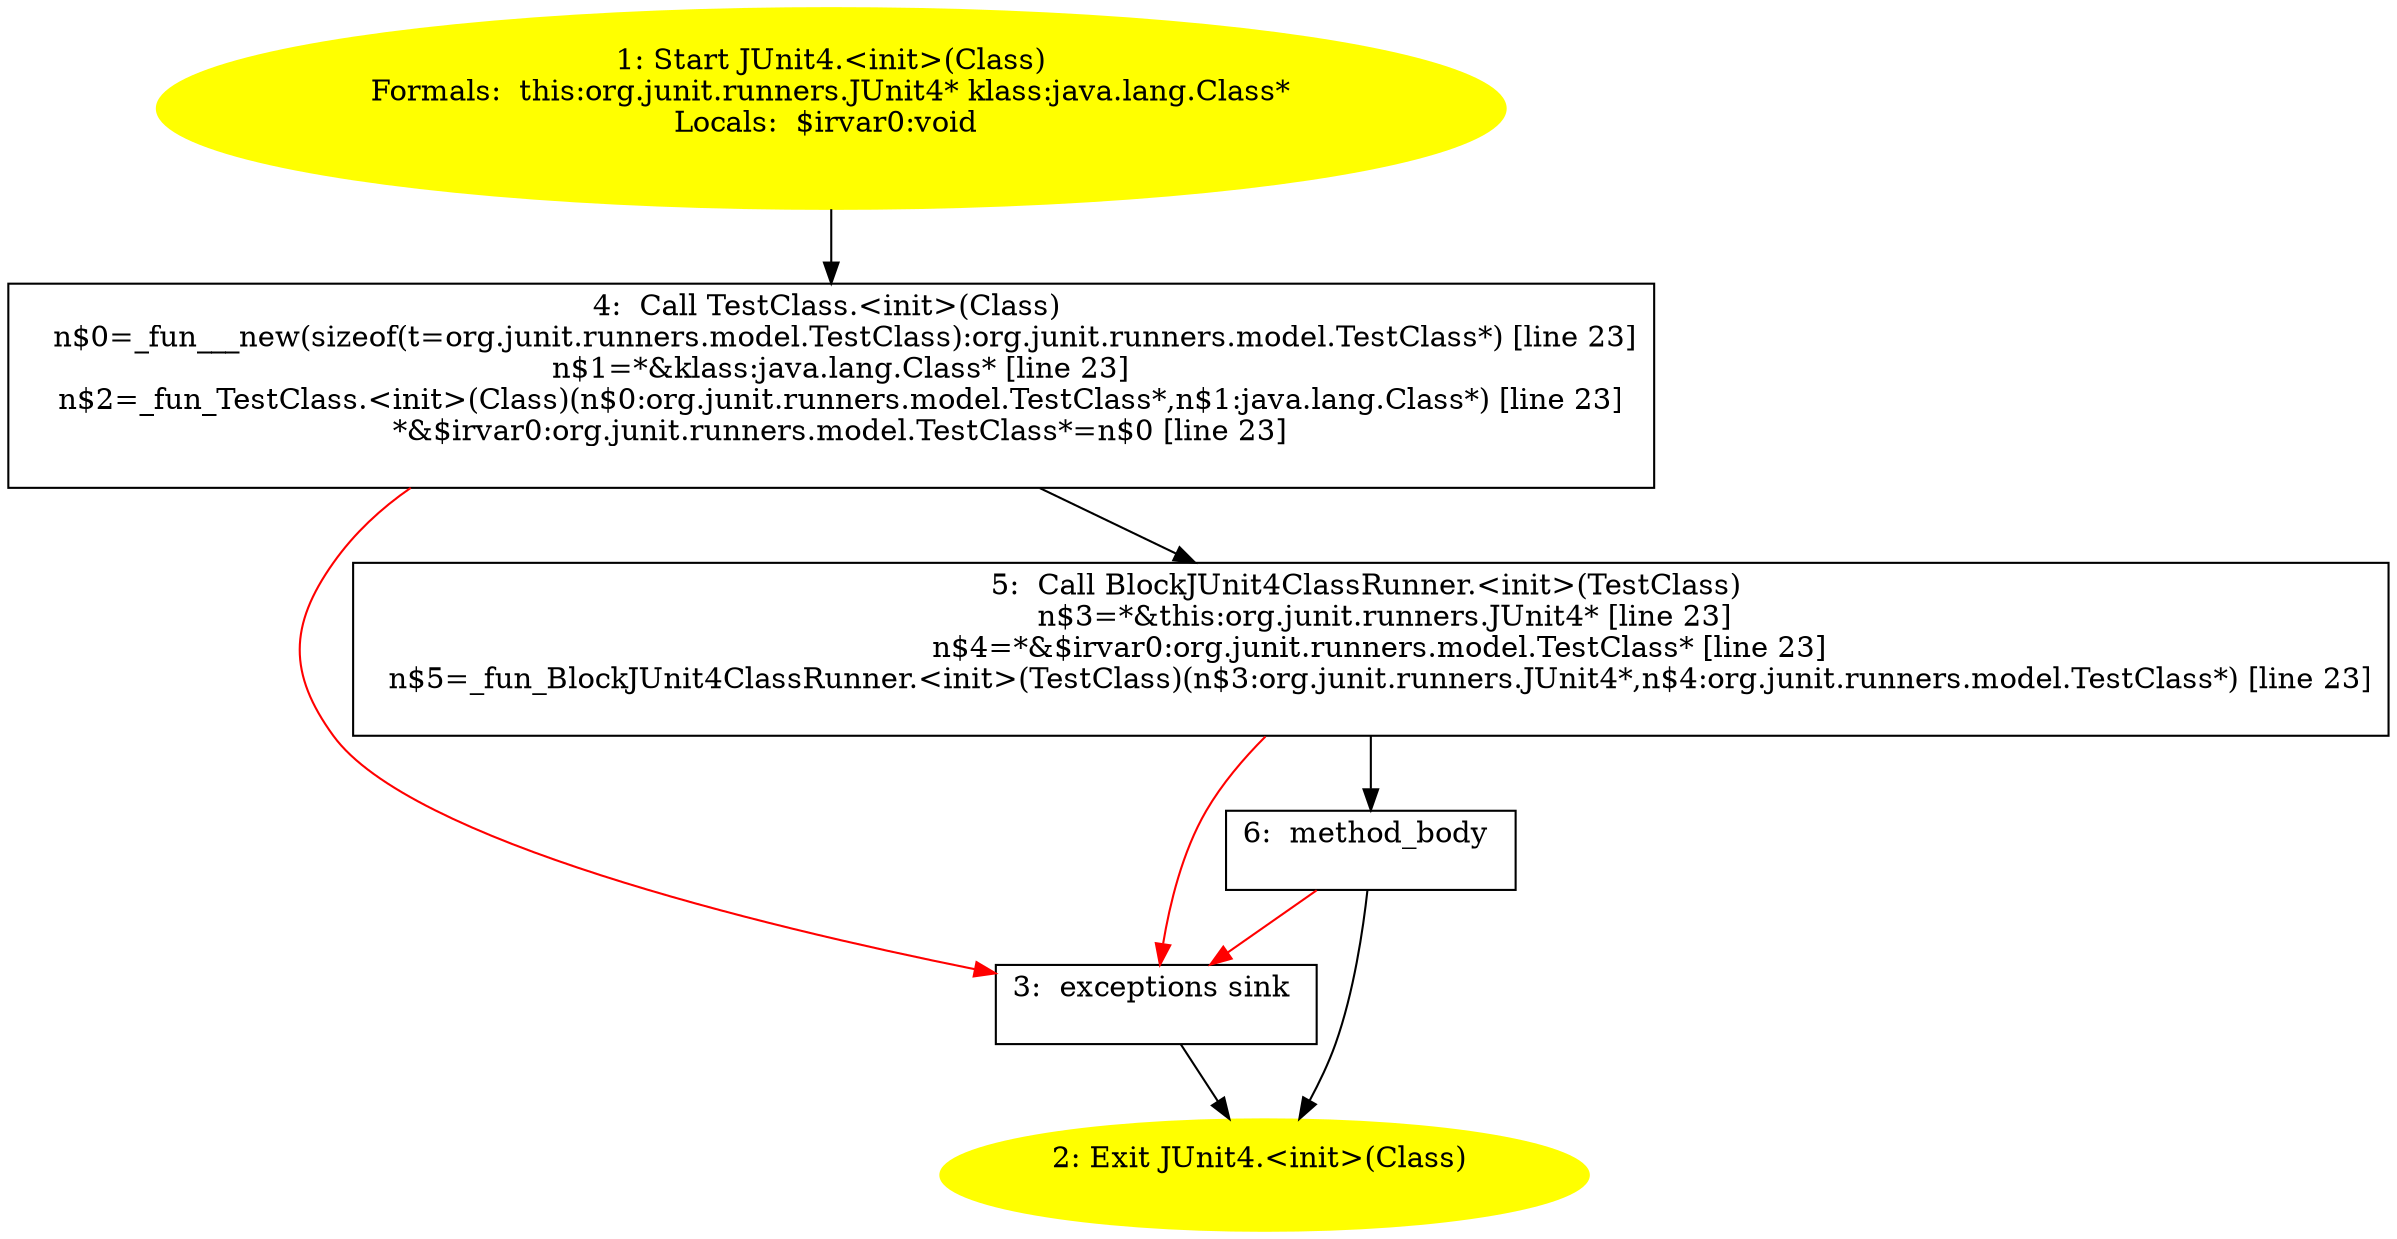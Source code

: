 /* @generated */
digraph cfg {
"org.junit.runners.JUnit4.<init>(java.lang.Class).df9235fa59f46059ebaeb64e2ae450be_1" [label="1: Start JUnit4.<init>(Class)\nFormals:  this:org.junit.runners.JUnit4* klass:java.lang.Class*\nLocals:  $irvar0:void \n  " color=yellow style=filled]
	

	 "org.junit.runners.JUnit4.<init>(java.lang.Class).df9235fa59f46059ebaeb64e2ae450be_1" -> "org.junit.runners.JUnit4.<init>(java.lang.Class).df9235fa59f46059ebaeb64e2ae450be_4" ;
"org.junit.runners.JUnit4.<init>(java.lang.Class).df9235fa59f46059ebaeb64e2ae450be_2" [label="2: Exit JUnit4.<init>(Class) \n  " color=yellow style=filled]
	

"org.junit.runners.JUnit4.<init>(java.lang.Class).df9235fa59f46059ebaeb64e2ae450be_3" [label="3:  exceptions sink \n  " shape="box"]
	

	 "org.junit.runners.JUnit4.<init>(java.lang.Class).df9235fa59f46059ebaeb64e2ae450be_3" -> "org.junit.runners.JUnit4.<init>(java.lang.Class).df9235fa59f46059ebaeb64e2ae450be_2" ;
"org.junit.runners.JUnit4.<init>(java.lang.Class).df9235fa59f46059ebaeb64e2ae450be_4" [label="4:  Call TestClass.<init>(Class) \n   n$0=_fun___new(sizeof(t=org.junit.runners.model.TestClass):org.junit.runners.model.TestClass*) [line 23]\n  n$1=*&klass:java.lang.Class* [line 23]\n  n$2=_fun_TestClass.<init>(Class)(n$0:org.junit.runners.model.TestClass*,n$1:java.lang.Class*) [line 23]\n  *&$irvar0:org.junit.runners.model.TestClass*=n$0 [line 23]\n " shape="box"]
	

	 "org.junit.runners.JUnit4.<init>(java.lang.Class).df9235fa59f46059ebaeb64e2ae450be_4" -> "org.junit.runners.JUnit4.<init>(java.lang.Class).df9235fa59f46059ebaeb64e2ae450be_5" ;
	 "org.junit.runners.JUnit4.<init>(java.lang.Class).df9235fa59f46059ebaeb64e2ae450be_4" -> "org.junit.runners.JUnit4.<init>(java.lang.Class).df9235fa59f46059ebaeb64e2ae450be_3" [color="red" ];
"org.junit.runners.JUnit4.<init>(java.lang.Class).df9235fa59f46059ebaeb64e2ae450be_5" [label="5:  Call BlockJUnit4ClassRunner.<init>(TestClass) \n   n$3=*&this:org.junit.runners.JUnit4* [line 23]\n  n$4=*&$irvar0:org.junit.runners.model.TestClass* [line 23]\n  n$5=_fun_BlockJUnit4ClassRunner.<init>(TestClass)(n$3:org.junit.runners.JUnit4*,n$4:org.junit.runners.model.TestClass*) [line 23]\n " shape="box"]
	

	 "org.junit.runners.JUnit4.<init>(java.lang.Class).df9235fa59f46059ebaeb64e2ae450be_5" -> "org.junit.runners.JUnit4.<init>(java.lang.Class).df9235fa59f46059ebaeb64e2ae450be_6" ;
	 "org.junit.runners.JUnit4.<init>(java.lang.Class).df9235fa59f46059ebaeb64e2ae450be_5" -> "org.junit.runners.JUnit4.<init>(java.lang.Class).df9235fa59f46059ebaeb64e2ae450be_3" [color="red" ];
"org.junit.runners.JUnit4.<init>(java.lang.Class).df9235fa59f46059ebaeb64e2ae450be_6" [label="6:  method_body \n  " shape="box"]
	

	 "org.junit.runners.JUnit4.<init>(java.lang.Class).df9235fa59f46059ebaeb64e2ae450be_6" -> "org.junit.runners.JUnit4.<init>(java.lang.Class).df9235fa59f46059ebaeb64e2ae450be_2" ;
	 "org.junit.runners.JUnit4.<init>(java.lang.Class).df9235fa59f46059ebaeb64e2ae450be_6" -> "org.junit.runners.JUnit4.<init>(java.lang.Class).df9235fa59f46059ebaeb64e2ae450be_3" [color="red" ];
}
